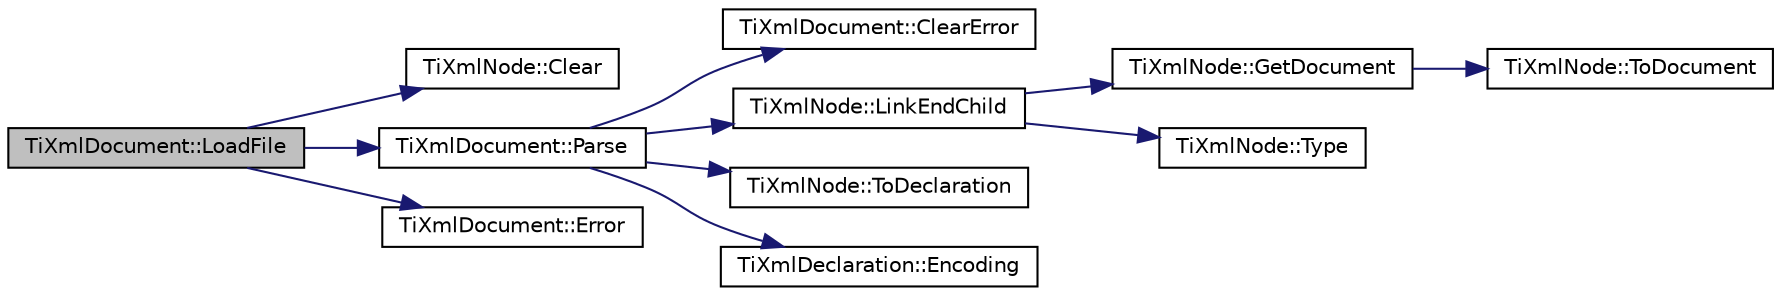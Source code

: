 digraph "TiXmlDocument::LoadFile"
{
  edge [fontname="Helvetica",fontsize="10",labelfontname="Helvetica",labelfontsize="10"];
  node [fontname="Helvetica",fontsize="10",shape=record];
  rankdir="LR";
  Node1 [label="TiXmlDocument::LoadFile",height=0.2,width=0.4,color="black", fillcolor="grey75", style="filled", fontcolor="black"];
  Node1 -> Node2 [color="midnightblue",fontsize="10",style="solid",fontname="Helvetica"];
  Node2 [label="TiXmlNode::Clear",height=0.2,width=0.4,color="black", fillcolor="white", style="filled",URL="$d9/dca/class_ti_xml_node.html#a708e7f953df61d4d2d12f73171550a4b",tooltip="Delete all the children of this node. Does not affect &#39;this&#39;. "];
  Node1 -> Node3 [color="midnightblue",fontsize="10",style="solid",fontname="Helvetica"];
  Node3 [label="TiXmlDocument::Parse",height=0.2,width=0.4,color="black", fillcolor="white", style="filled",URL="$d6/d2e/class_ti_xml_document.html#a789ad2f06f93d52bdb5570b2f3670289"];
  Node3 -> Node4 [color="midnightblue",fontsize="10",style="solid",fontname="Helvetica"];
  Node4 [label="TiXmlDocument::ClearError",height=0.2,width=0.4,color="black", fillcolor="white", style="filled",URL="$d6/d2e/class_ti_xml_document.html#ac66b8c28db86363315712a3574e87c35"];
  Node3 -> Node5 [color="midnightblue",fontsize="10",style="solid",fontname="Helvetica"];
  Node5 [label="TiXmlNode::LinkEndChild",height=0.2,width=0.4,color="black", fillcolor="white", style="filled",URL="$d9/dca/class_ti_xml_node.html#a1a881212554b759865f6cac79a851d38"];
  Node5 -> Node6 [color="midnightblue",fontsize="10",style="solid",fontname="Helvetica"];
  Node6 [label="TiXmlNode::GetDocument",height=0.2,width=0.4,color="black", fillcolor="white", style="filled",URL="$d9/dca/class_ti_xml_node.html#aa66f4ebcd175204a168ed7c2d7b43071"];
  Node6 -> Node7 [color="midnightblue",fontsize="10",style="solid",fontname="Helvetica"];
  Node7 [label="TiXmlNode::ToDocument",height=0.2,width=0.4,color="black", fillcolor="white", style="filled",URL="$d9/dca/class_ti_xml_node.html#a8a4cda4b15c29f64cff419309aebed08",tooltip="Cast to a more defined type. Will return null if not of the requested type. "];
  Node5 -> Node8 [color="midnightblue",fontsize="10",style="solid",fontname="Helvetica"];
  Node8 [label="TiXmlNode::Type",height=0.2,width=0.4,color="black", fillcolor="white", style="filled",URL="$d9/dca/class_ti_xml_node.html#a57b99d5c97d67a42b9752f5210a1ba5e"];
  Node3 -> Node9 [color="midnightblue",fontsize="10",style="solid",fontname="Helvetica"];
  Node9 [label="TiXmlNode::ToDeclaration",height=0.2,width=0.4,color="black", fillcolor="white", style="filled",URL="$d9/dca/class_ti_xml_node.html#a9f43e6984fc7d4afd6eb32714c6b7b72",tooltip="Cast to a more defined type. Will return null if not of the requested type. "];
  Node3 -> Node10 [color="midnightblue",fontsize="10",style="solid",fontname="Helvetica"];
  Node10 [label="TiXmlDeclaration::Encoding",height=0.2,width=0.4,color="black", fillcolor="white", style="filled",URL="$db/d6e/class_ti_xml_declaration.html#a5d974231f9e9a2f0542f15f3a46cdb76",tooltip="Encoding. Will return an empty string if none was found. "];
  Node1 -> Node11 [color="midnightblue",fontsize="10",style="solid",fontname="Helvetica"];
  Node11 [label="TiXmlDocument::Error",height=0.2,width=0.4,color="black", fillcolor="white", style="filled",URL="$d6/d2e/class_ti_xml_document.html#a6dfc01a6e5d58e56acd537dfd3bdeb29"];
}
